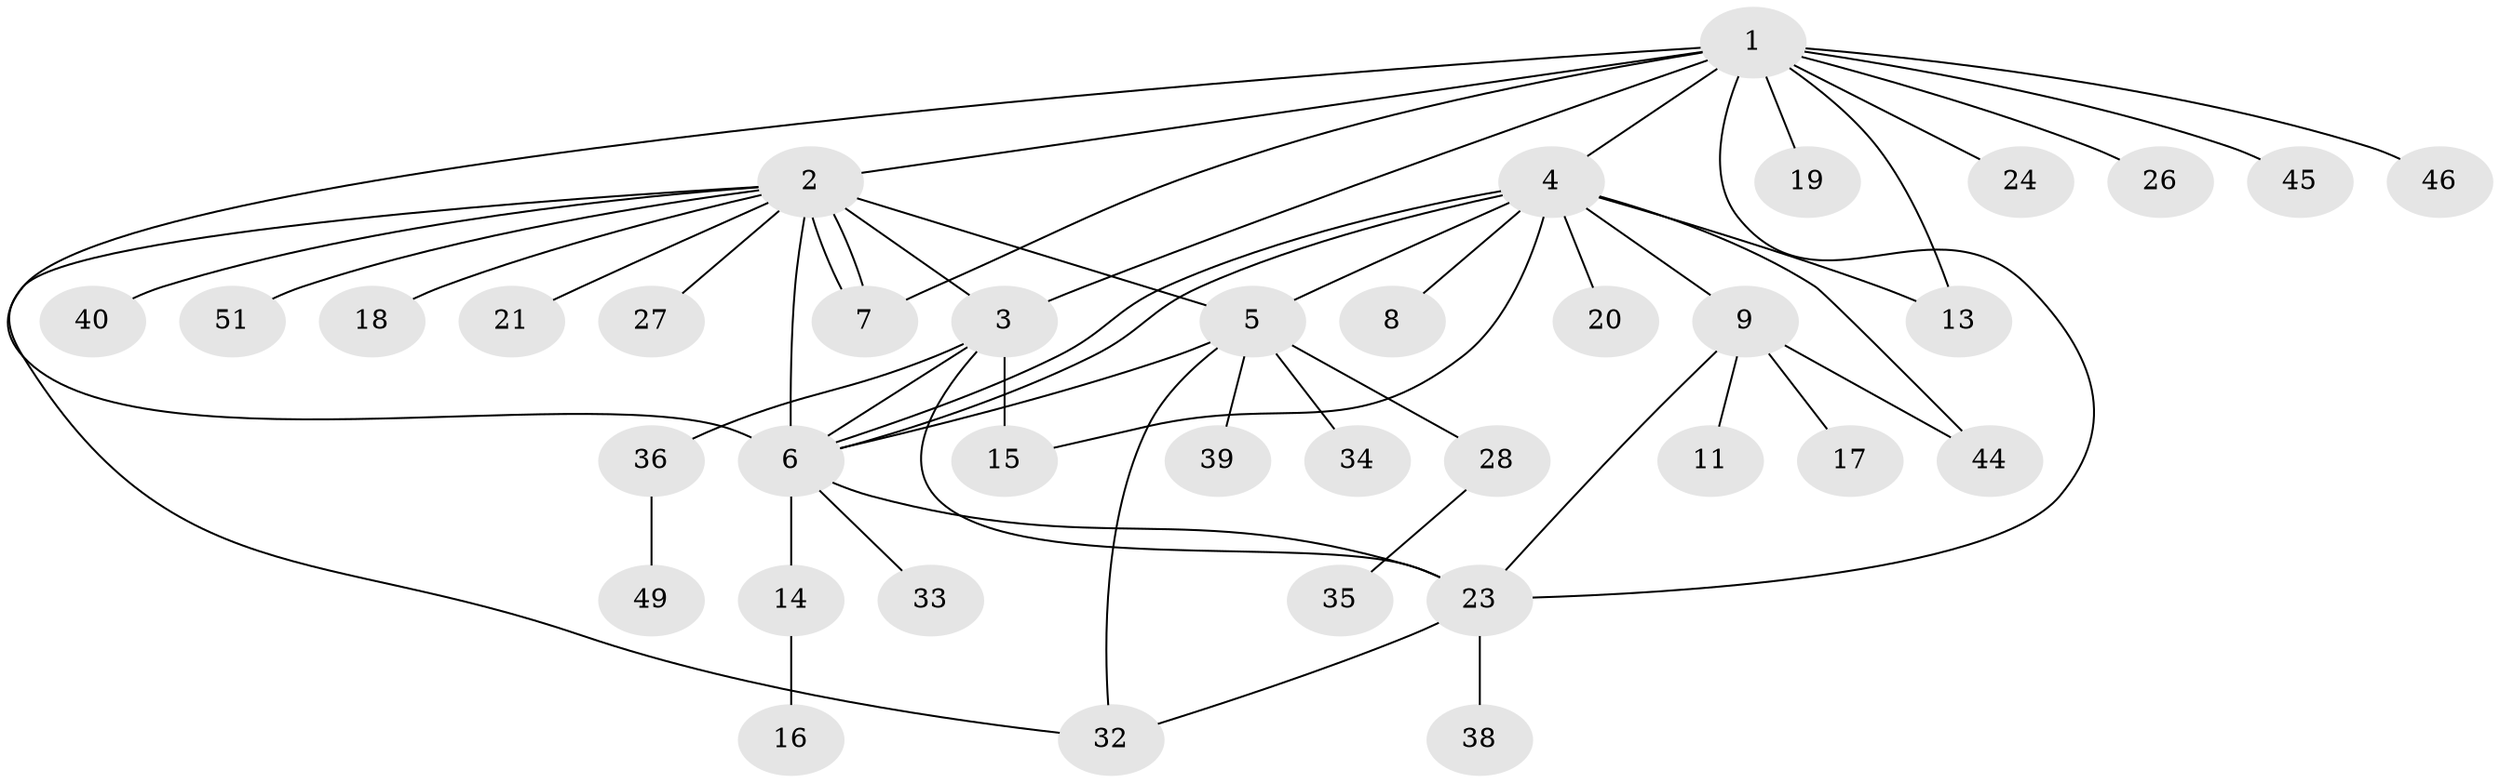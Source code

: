 // Generated by graph-tools (version 1.1) at 2025/51/02/27/25 19:51:56]
// undirected, 37 vertices, 53 edges
graph export_dot {
graph [start="1"]
  node [color=gray90,style=filled];
  1 [super="+25"];
  2 [super="+10"];
  3 [super="+47"];
  4 [super="+22"];
  5 [super="+43"];
  6 [super="+12"];
  7 [super="+31"];
  8;
  9 [super="+30"];
  11;
  13 [super="+50"];
  14 [super="+29"];
  15;
  16;
  17;
  18;
  19;
  20;
  21;
  23 [super="+42"];
  24;
  26;
  27;
  28 [super="+37"];
  32;
  33 [super="+41"];
  34;
  35;
  36 [super="+48"];
  38;
  39;
  40;
  44;
  45;
  46;
  49;
  51;
  1 -- 2;
  1 -- 3;
  1 -- 4;
  1 -- 7;
  1 -- 13;
  1 -- 19;
  1 -- 24;
  1 -- 26;
  1 -- 45;
  1 -- 46;
  1 -- 6;
  1 -- 23;
  2 -- 3;
  2 -- 5 [weight=3];
  2 -- 7;
  2 -- 7;
  2 -- 18;
  2 -- 21;
  2 -- 27;
  2 -- 32;
  2 -- 40;
  2 -- 51;
  2 -- 6;
  3 -- 15;
  3 -- 36;
  3 -- 6;
  3 -- 23;
  4 -- 5;
  4 -- 6;
  4 -- 6;
  4 -- 8;
  4 -- 9;
  4 -- 13;
  4 -- 15;
  4 -- 20;
  4 -- 44;
  5 -- 6;
  5 -- 28;
  5 -- 32 [weight=2];
  5 -- 34;
  5 -- 39;
  6 -- 14;
  6 -- 23;
  6 -- 33;
  9 -- 11;
  9 -- 17;
  9 -- 44;
  9 -- 23;
  14 -- 16;
  23 -- 32;
  23 -- 38;
  28 -- 35;
  36 -- 49;
}
